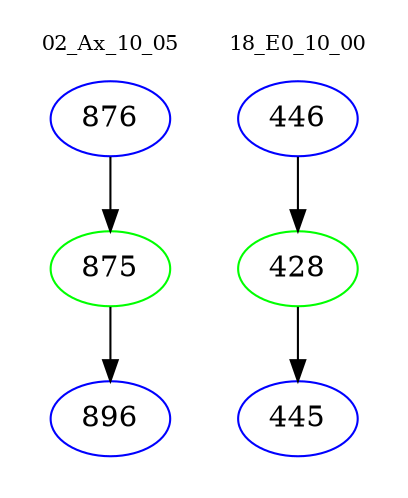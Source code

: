 digraph{
subgraph cluster_0 {
color = white
label = "02_Ax_10_05";
fontsize=10;
T0_876 [label="876", color="blue"]
T0_876 -> T0_875 [color="black"]
T0_875 [label="875", color="green"]
T0_875 -> T0_896 [color="black"]
T0_896 [label="896", color="blue"]
}
subgraph cluster_1 {
color = white
label = "18_E0_10_00";
fontsize=10;
T1_446 [label="446", color="blue"]
T1_446 -> T1_428 [color="black"]
T1_428 [label="428", color="green"]
T1_428 -> T1_445 [color="black"]
T1_445 [label="445", color="blue"]
}
}
